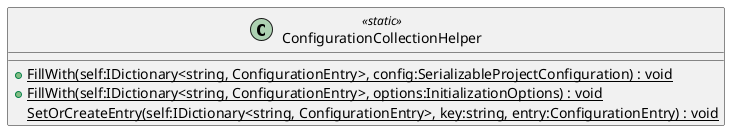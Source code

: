 @startuml
class ConfigurationCollectionHelper <<static>> {
    + {static} FillWith(self:IDictionary<string, ConfigurationEntry>, config:SerializableProjectConfiguration) : void
    + {static} FillWith(self:IDictionary<string, ConfigurationEntry>, options:InitializationOptions) : void
    {static} SetOrCreateEntry(self:IDictionary<string, ConfigurationEntry>, key:string, entry:ConfigurationEntry) : void
}
@enduml
